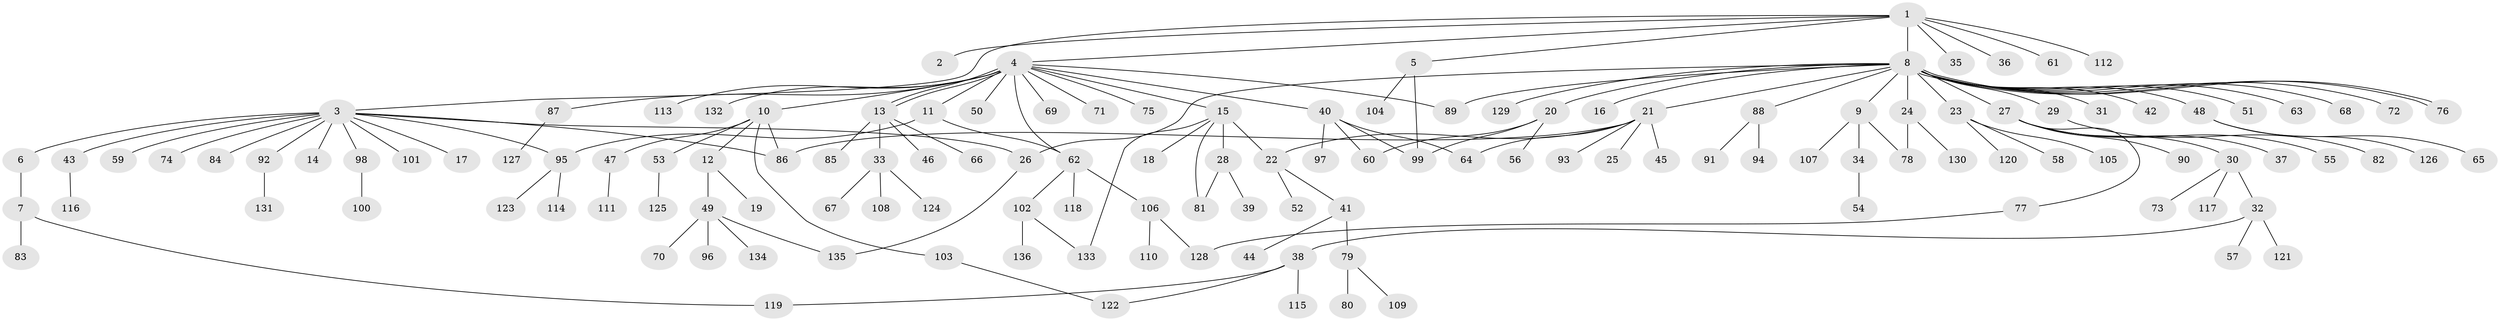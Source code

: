 // Generated by graph-tools (version 1.1) at 2025/01/03/09/25 03:01:53]
// undirected, 136 vertices, 155 edges
graph export_dot {
graph [start="1"]
  node [color=gray90,style=filled];
  1;
  2;
  3;
  4;
  5;
  6;
  7;
  8;
  9;
  10;
  11;
  12;
  13;
  14;
  15;
  16;
  17;
  18;
  19;
  20;
  21;
  22;
  23;
  24;
  25;
  26;
  27;
  28;
  29;
  30;
  31;
  32;
  33;
  34;
  35;
  36;
  37;
  38;
  39;
  40;
  41;
  42;
  43;
  44;
  45;
  46;
  47;
  48;
  49;
  50;
  51;
  52;
  53;
  54;
  55;
  56;
  57;
  58;
  59;
  60;
  61;
  62;
  63;
  64;
  65;
  66;
  67;
  68;
  69;
  70;
  71;
  72;
  73;
  74;
  75;
  76;
  77;
  78;
  79;
  80;
  81;
  82;
  83;
  84;
  85;
  86;
  87;
  88;
  89;
  90;
  91;
  92;
  93;
  94;
  95;
  96;
  97;
  98;
  99;
  100;
  101;
  102;
  103;
  104;
  105;
  106;
  107;
  108;
  109;
  110;
  111;
  112;
  113;
  114;
  115;
  116;
  117;
  118;
  119;
  120;
  121;
  122;
  123;
  124;
  125;
  126;
  127;
  128;
  129;
  130;
  131;
  132;
  133;
  134;
  135;
  136;
  1 -- 2;
  1 -- 3;
  1 -- 4;
  1 -- 5;
  1 -- 8;
  1 -- 35;
  1 -- 36;
  1 -- 61;
  1 -- 112;
  3 -- 6;
  3 -- 14;
  3 -- 17;
  3 -- 26;
  3 -- 43;
  3 -- 59;
  3 -- 74;
  3 -- 84;
  3 -- 86;
  3 -- 92;
  3 -- 95;
  3 -- 98;
  3 -- 101;
  4 -- 10;
  4 -- 11;
  4 -- 13;
  4 -- 13;
  4 -- 15;
  4 -- 40;
  4 -- 50;
  4 -- 62;
  4 -- 69;
  4 -- 71;
  4 -- 75;
  4 -- 87;
  4 -- 89;
  4 -- 113;
  4 -- 132;
  5 -- 99;
  5 -- 104;
  6 -- 7;
  7 -- 83;
  7 -- 119;
  8 -- 9;
  8 -- 16;
  8 -- 20;
  8 -- 21;
  8 -- 23;
  8 -- 24;
  8 -- 26;
  8 -- 27;
  8 -- 29;
  8 -- 31;
  8 -- 42;
  8 -- 48;
  8 -- 51;
  8 -- 63;
  8 -- 68;
  8 -- 72;
  8 -- 76;
  8 -- 76;
  8 -- 88;
  8 -- 89;
  8 -- 129;
  9 -- 34;
  9 -- 78;
  9 -- 107;
  10 -- 12;
  10 -- 47;
  10 -- 53;
  10 -- 86;
  10 -- 103;
  11 -- 62;
  11 -- 95;
  12 -- 19;
  12 -- 49;
  13 -- 33;
  13 -- 46;
  13 -- 66;
  13 -- 85;
  15 -- 18;
  15 -- 22;
  15 -- 28;
  15 -- 81;
  15 -- 133;
  20 -- 56;
  20 -- 60;
  20 -- 99;
  21 -- 22;
  21 -- 25;
  21 -- 45;
  21 -- 64;
  21 -- 86;
  21 -- 93;
  22 -- 41;
  22 -- 52;
  23 -- 58;
  23 -- 105;
  23 -- 120;
  24 -- 78;
  24 -- 130;
  26 -- 135;
  27 -- 30;
  27 -- 37;
  27 -- 55;
  27 -- 77;
  27 -- 90;
  28 -- 39;
  28 -- 81;
  29 -- 82;
  30 -- 32;
  30 -- 73;
  30 -- 117;
  32 -- 38;
  32 -- 57;
  32 -- 121;
  33 -- 67;
  33 -- 108;
  33 -- 124;
  34 -- 54;
  38 -- 115;
  38 -- 119;
  38 -- 122;
  40 -- 60;
  40 -- 64;
  40 -- 97;
  40 -- 99;
  41 -- 44;
  41 -- 79;
  43 -- 116;
  47 -- 111;
  48 -- 65;
  48 -- 126;
  49 -- 70;
  49 -- 96;
  49 -- 134;
  49 -- 135;
  53 -- 125;
  62 -- 102;
  62 -- 106;
  62 -- 118;
  77 -- 128;
  79 -- 80;
  79 -- 109;
  87 -- 127;
  88 -- 91;
  88 -- 94;
  92 -- 131;
  95 -- 114;
  95 -- 123;
  98 -- 100;
  102 -- 133;
  102 -- 136;
  103 -- 122;
  106 -- 110;
  106 -- 128;
}

